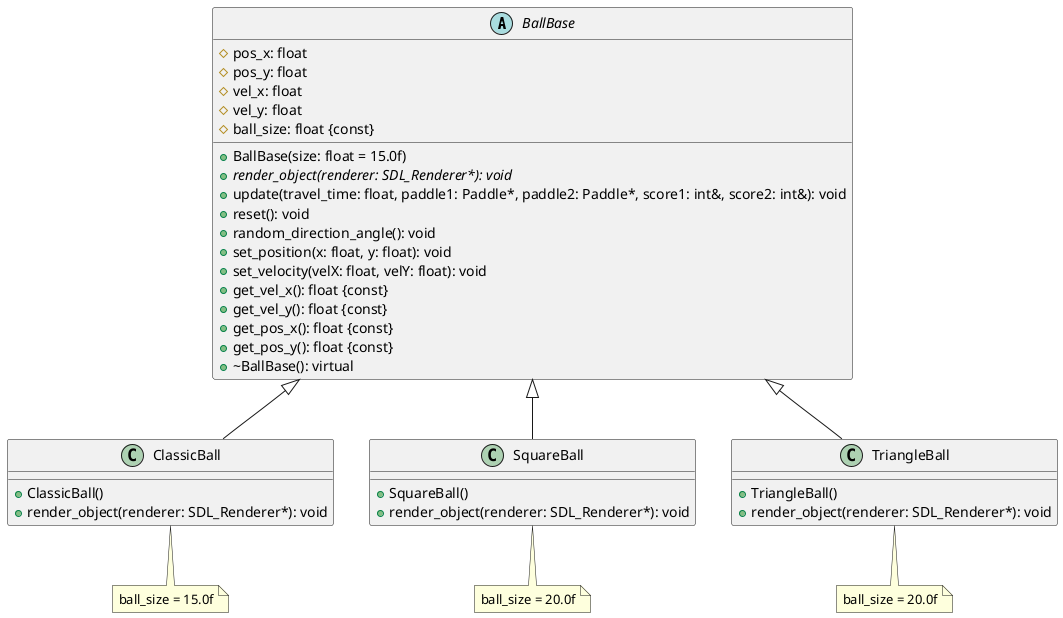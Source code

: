 @startuml Ball Hierarchy

abstract class BallBase {
  # pos_x: float
  # pos_y: float
  # vel_x: float
  # vel_y: float
  # ball_size: float {const}
  
  + BallBase(size: float = 15.0f)
  + {abstract} render_object(renderer: SDL_Renderer*): void
  + update(travel_time: float, paddle1: Paddle*, paddle2: Paddle*, score1: int&, score2: int&): void
  + reset(): void
  + random_direction_angle(): void
  + set_position(x: float, y: float): void
  + set_velocity(velX: float, velY: float): void
  + get_vel_x(): float {const}
  + get_vel_y(): float {const}
  + get_pos_x(): float {const}
  + get_pos_y(): float {const}
  + ~BallBase(): virtual
}

class ClassicBall {
  + ClassicBall()
  + render_object(renderer: SDL_Renderer*): void
}

class SquareBall {
  + SquareBall()
  + render_object(renderer: SDL_Renderer*): void
}

class TriangleBall {
  + TriangleBall()
  + render_object(renderer: SDL_Renderer*): void
}

BallBase <|-- ClassicBall
BallBase <|-- SquareBall
BallBase <|-- TriangleBall

note "ball_size = 15.0f" as N1
note "ball_size = 20.0f" as N2
note "ball_size = 20.0f" as N3

ClassicBall .. N1
SquareBall .. N2
TriangleBall .. N3

@enduml
